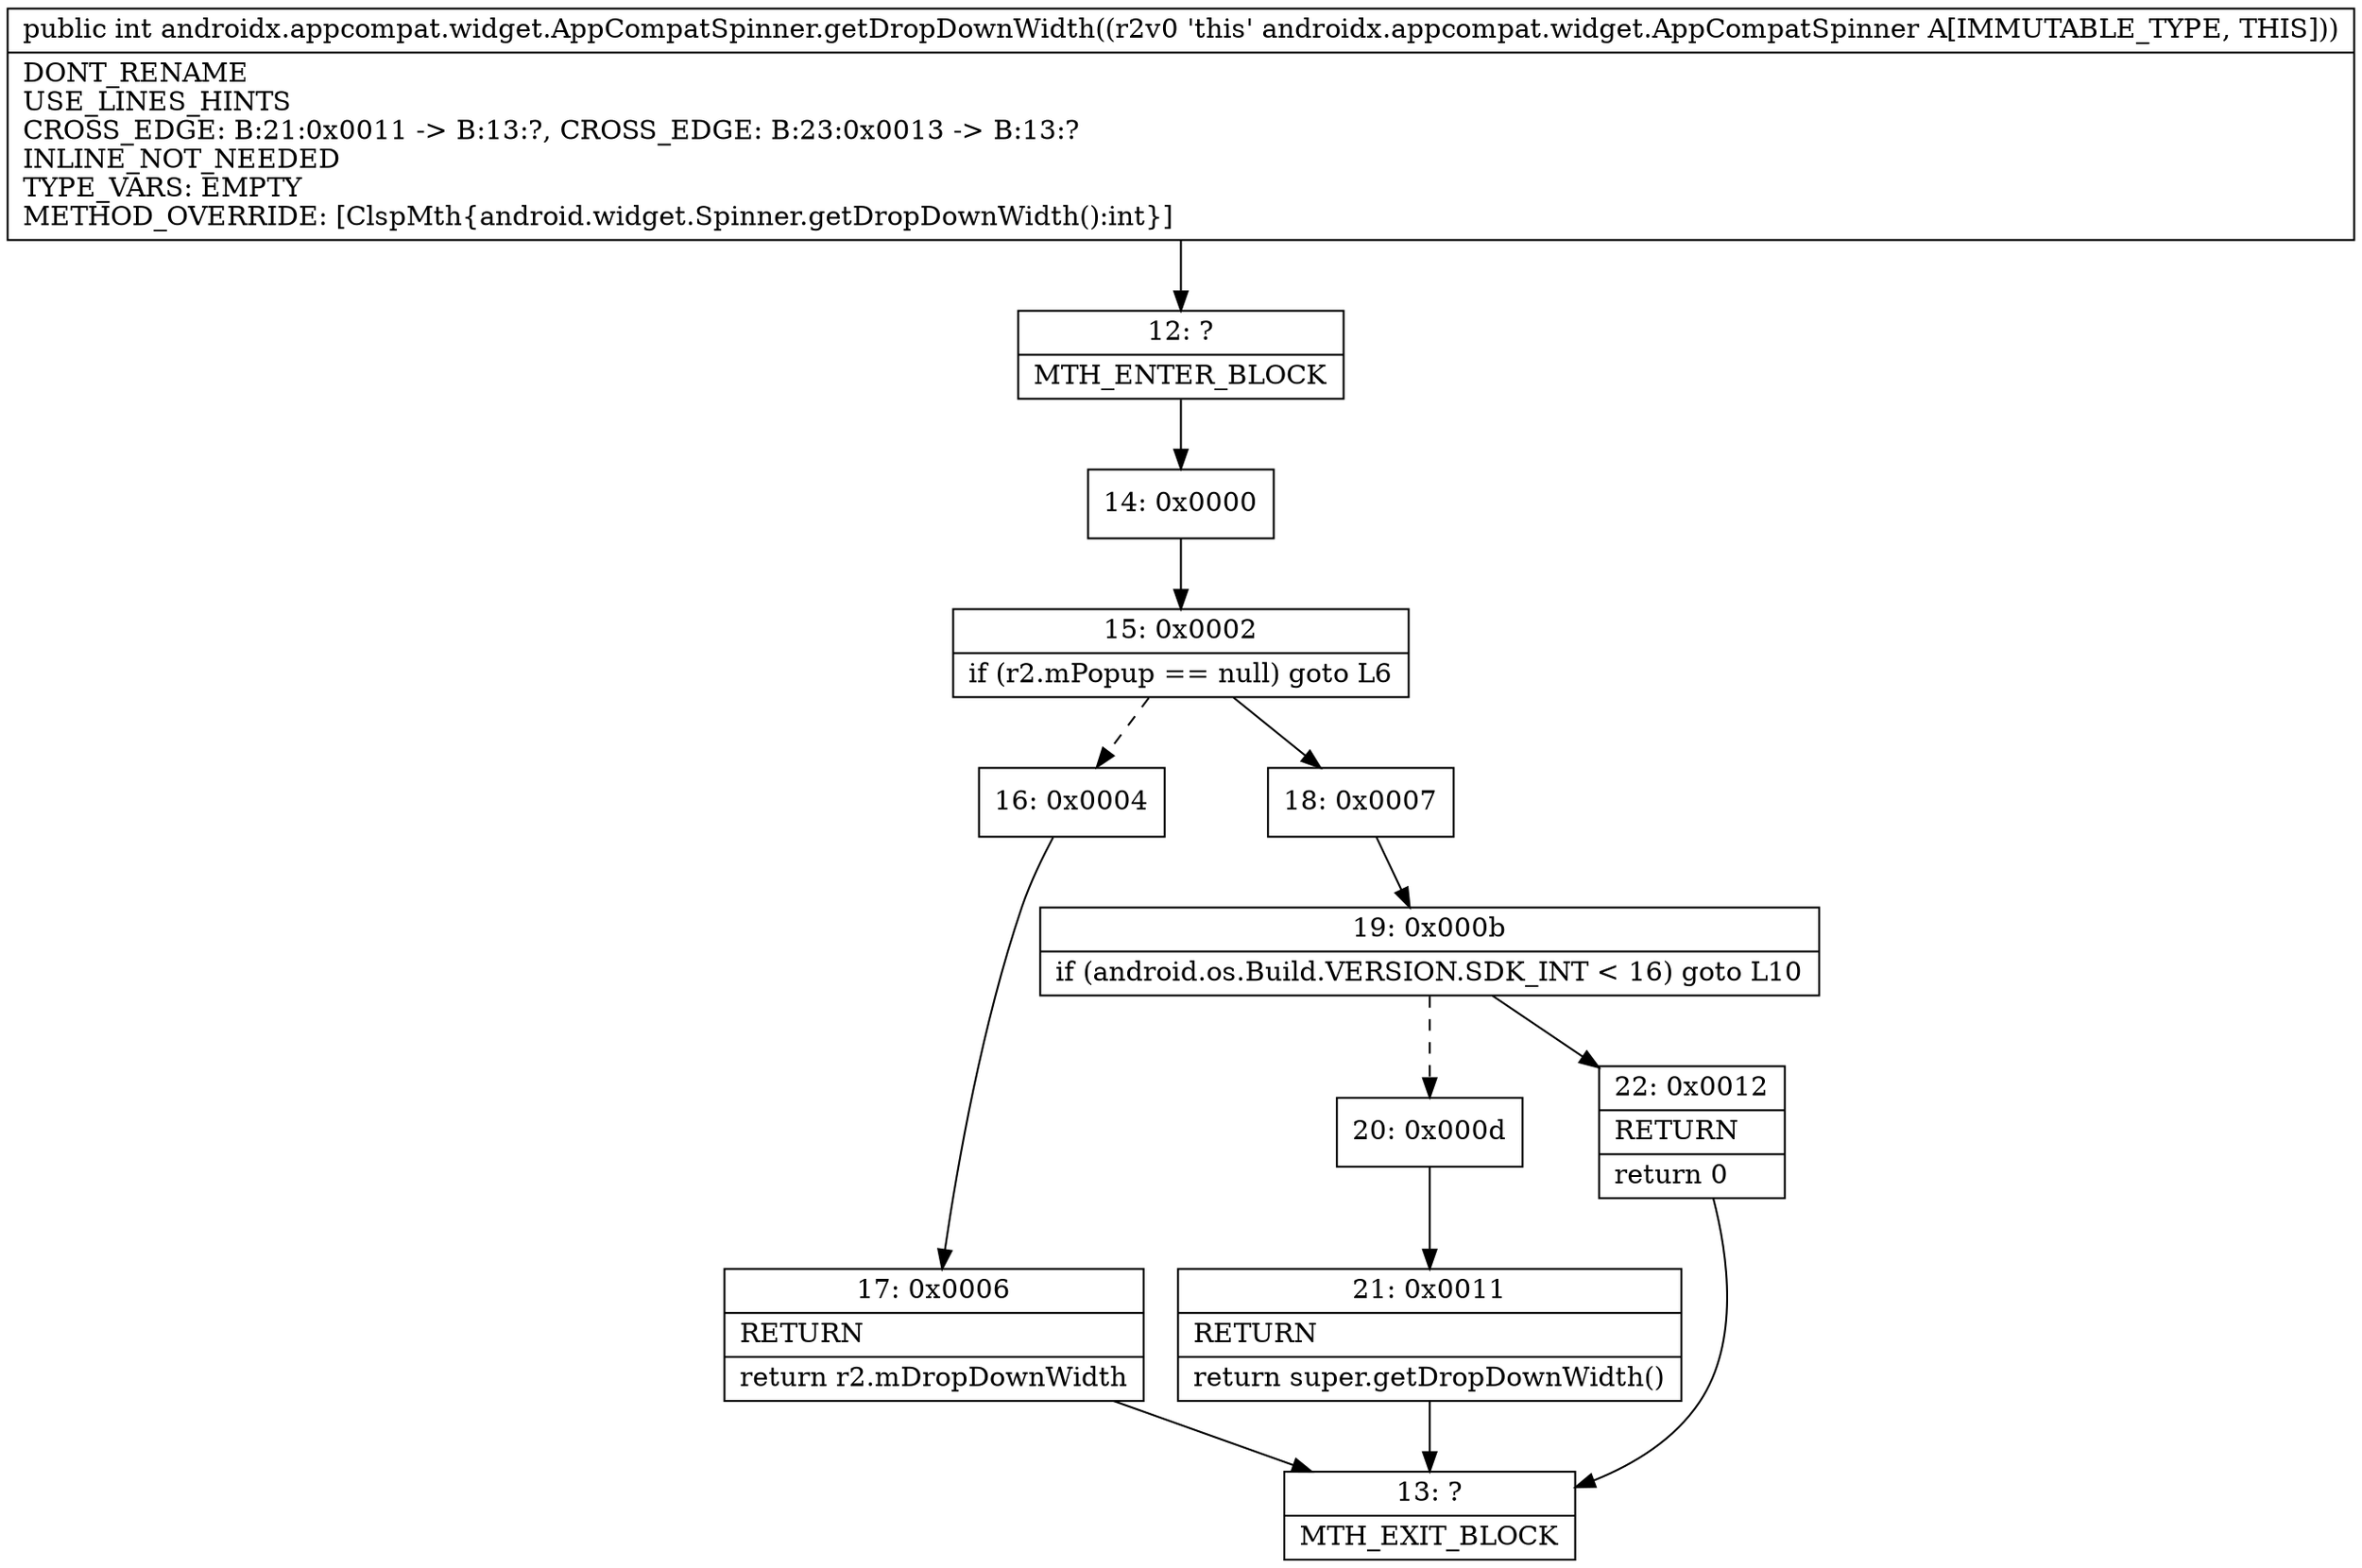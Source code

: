 digraph "CFG forandroidx.appcompat.widget.AppCompatSpinner.getDropDownWidth()I" {
Node_12 [shape=record,label="{12\:\ ?|MTH_ENTER_BLOCK\l}"];
Node_14 [shape=record,label="{14\:\ 0x0000}"];
Node_15 [shape=record,label="{15\:\ 0x0002|if (r2.mPopup == null) goto L6\l}"];
Node_16 [shape=record,label="{16\:\ 0x0004}"];
Node_17 [shape=record,label="{17\:\ 0x0006|RETURN\l|return r2.mDropDownWidth\l}"];
Node_13 [shape=record,label="{13\:\ ?|MTH_EXIT_BLOCK\l}"];
Node_18 [shape=record,label="{18\:\ 0x0007}"];
Node_19 [shape=record,label="{19\:\ 0x000b|if (android.os.Build.VERSION.SDK_INT \< 16) goto L10\l}"];
Node_20 [shape=record,label="{20\:\ 0x000d}"];
Node_21 [shape=record,label="{21\:\ 0x0011|RETURN\l|return super.getDropDownWidth()\l}"];
Node_22 [shape=record,label="{22\:\ 0x0012|RETURN\l|return 0\l}"];
MethodNode[shape=record,label="{public int androidx.appcompat.widget.AppCompatSpinner.getDropDownWidth((r2v0 'this' androidx.appcompat.widget.AppCompatSpinner A[IMMUTABLE_TYPE, THIS]))  | DONT_RENAME\lUSE_LINES_HINTS\lCROSS_EDGE: B:21:0x0011 \-\> B:13:?, CROSS_EDGE: B:23:0x0013 \-\> B:13:?\lINLINE_NOT_NEEDED\lTYPE_VARS: EMPTY\lMETHOD_OVERRIDE: [ClspMth\{android.widget.Spinner.getDropDownWidth():int\}]\l}"];
MethodNode -> Node_12;Node_12 -> Node_14;
Node_14 -> Node_15;
Node_15 -> Node_16[style=dashed];
Node_15 -> Node_18;
Node_16 -> Node_17;
Node_17 -> Node_13;
Node_18 -> Node_19;
Node_19 -> Node_20[style=dashed];
Node_19 -> Node_22;
Node_20 -> Node_21;
Node_21 -> Node_13;
Node_22 -> Node_13;
}

